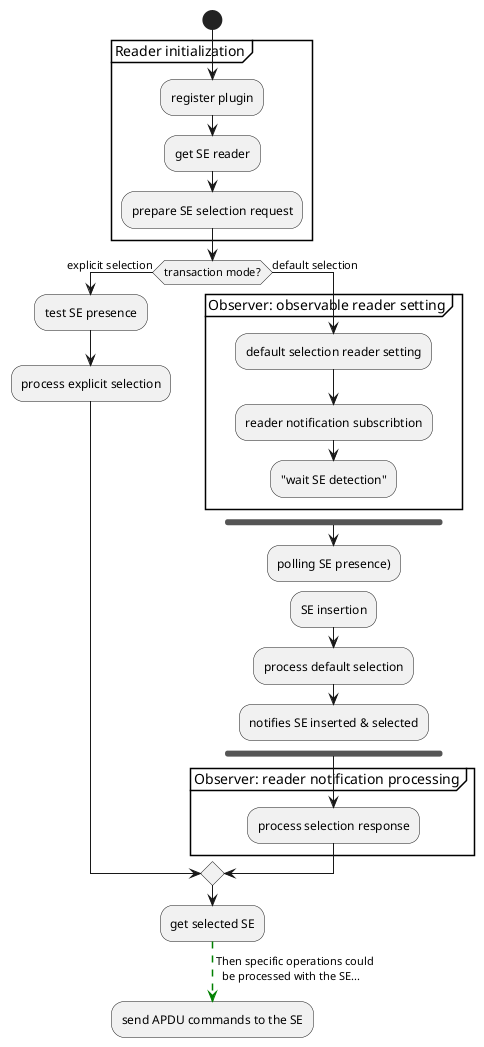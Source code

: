 @startuml
start
partition "Reader initialization" {
	:register plugin;
	:get SE reader;
	:prepare SE selection request;
}

if (transaction mode?) then (explicit selection)
	:test SE presence;
	:process explicit selection;
else (default selection)
	partition "Observer: observable reader setting" {
	:default selection reader setting;
	:reader notification subscribtion;
	:"wait SE detection";
	}
	detach
	fork
		:polling SE presence);
		detach
		:SE insertion;
		:process default selection;
		:notifies SE inserted & selected;
	end fork
	detach
	partition "Observer: reader notification processing" {
		:process selection response;
	}
endif
	:get selected SE;
-[#green,dashed]-> Then specific operations could
  be processed with the SE...;
	:send APDU commands to the SE;
@enduml
